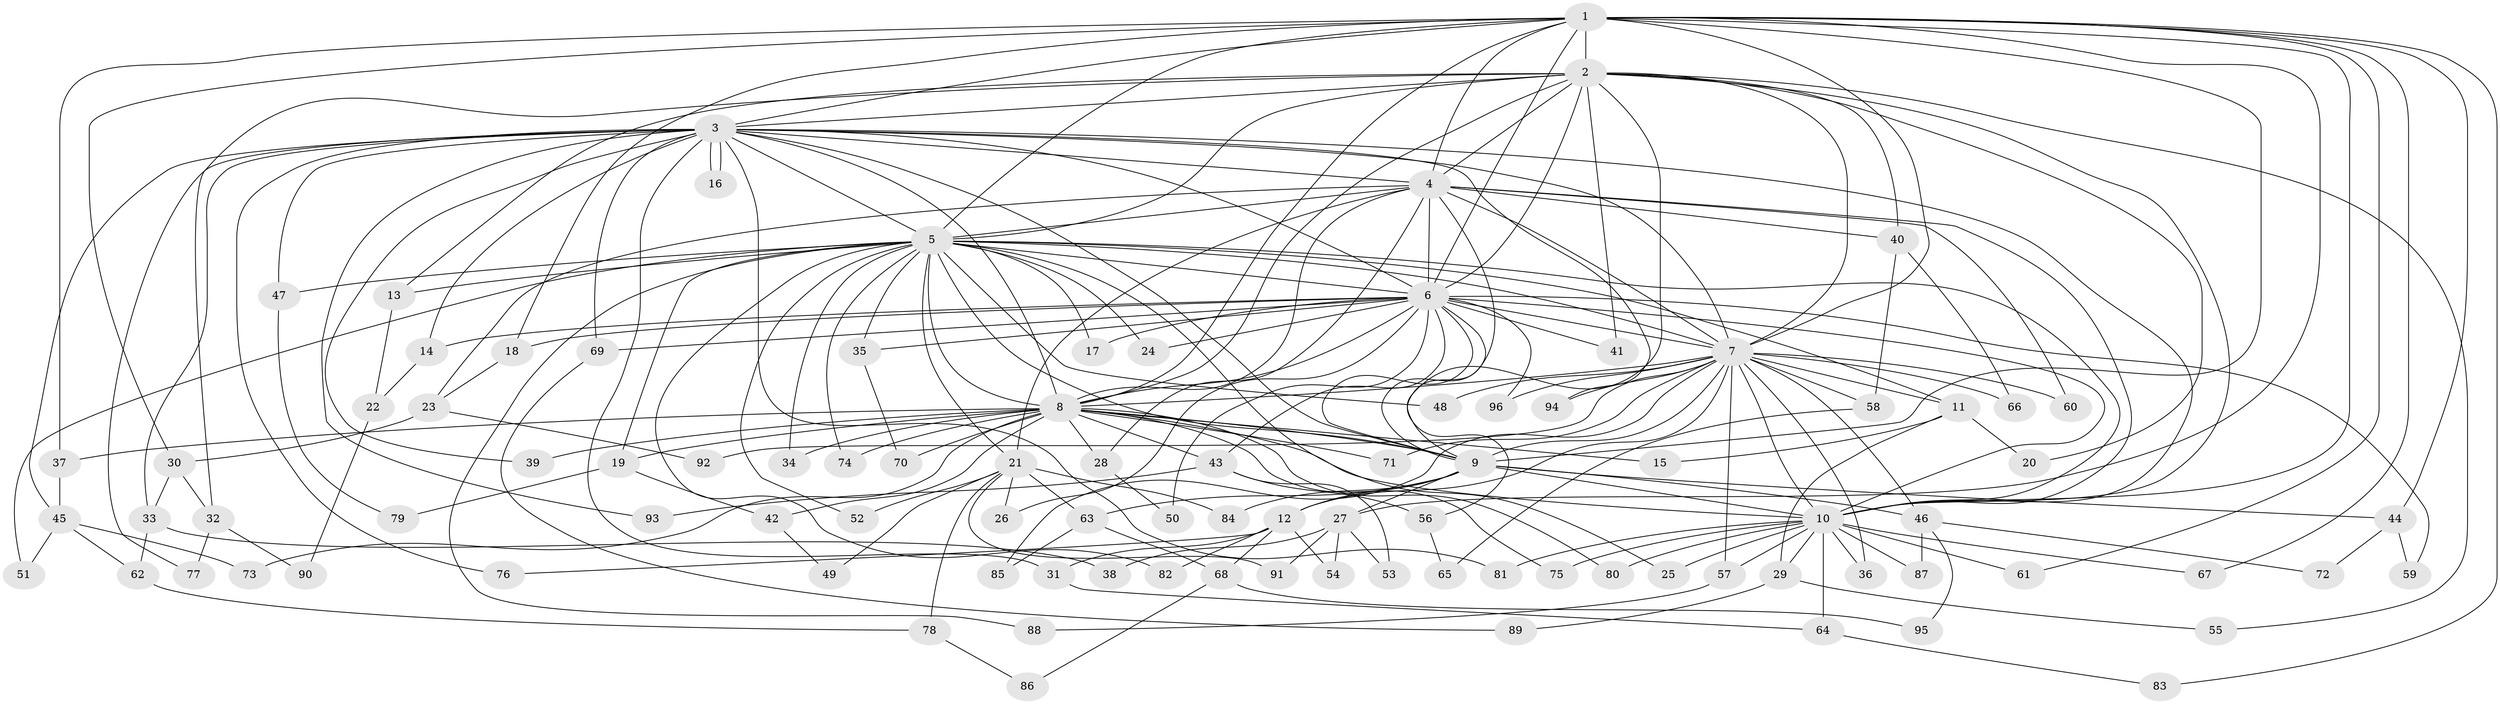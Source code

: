 // coarse degree distribution, {16: 0.013888888888888888, 17: 0.027777777777777776, 22: 0.027777777777777776, 13: 0.013888888888888888, 24: 0.013888888888888888, 19: 0.013888888888888888, 23: 0.013888888888888888, 14: 0.013888888888888888, 5: 0.05555555555555555, 7: 0.013888888888888888, 3: 0.20833333333333334, 2: 0.4583333333333333, 4: 0.09722222222222222, 9: 0.013888888888888888, 6: 0.013888888888888888}
// Generated by graph-tools (version 1.1) at 2025/23/03/03/25 07:23:45]
// undirected, 96 vertices, 217 edges
graph export_dot {
graph [start="1"]
  node [color=gray90,style=filled];
  1;
  2;
  3;
  4;
  5;
  6;
  7;
  8;
  9;
  10;
  11;
  12;
  13;
  14;
  15;
  16;
  17;
  18;
  19;
  20;
  21;
  22;
  23;
  24;
  25;
  26;
  27;
  28;
  29;
  30;
  31;
  32;
  33;
  34;
  35;
  36;
  37;
  38;
  39;
  40;
  41;
  42;
  43;
  44;
  45;
  46;
  47;
  48;
  49;
  50;
  51;
  52;
  53;
  54;
  55;
  56;
  57;
  58;
  59;
  60;
  61;
  62;
  63;
  64;
  65;
  66;
  67;
  68;
  69;
  70;
  71;
  72;
  73;
  74;
  75;
  76;
  77;
  78;
  79;
  80;
  81;
  82;
  83;
  84;
  85;
  86;
  87;
  88;
  89;
  90;
  91;
  92;
  93;
  94;
  95;
  96;
  1 -- 2;
  1 -- 3;
  1 -- 4;
  1 -- 5;
  1 -- 6;
  1 -- 7;
  1 -- 8;
  1 -- 9;
  1 -- 10;
  1 -- 18;
  1 -- 27;
  1 -- 30;
  1 -- 37;
  1 -- 44;
  1 -- 61;
  1 -- 67;
  1 -- 83;
  2 -- 3;
  2 -- 4;
  2 -- 5;
  2 -- 6;
  2 -- 7;
  2 -- 8;
  2 -- 9;
  2 -- 10;
  2 -- 13;
  2 -- 20;
  2 -- 32;
  2 -- 40;
  2 -- 41;
  2 -- 55;
  3 -- 4;
  3 -- 5;
  3 -- 6;
  3 -- 7;
  3 -- 8;
  3 -- 9;
  3 -- 10;
  3 -- 14;
  3 -- 16;
  3 -- 16;
  3 -- 31;
  3 -- 33;
  3 -- 39;
  3 -- 45;
  3 -- 47;
  3 -- 69;
  3 -- 76;
  3 -- 77;
  3 -- 81;
  3 -- 93;
  3 -- 94;
  4 -- 5;
  4 -- 6;
  4 -- 7;
  4 -- 8;
  4 -- 9;
  4 -- 10;
  4 -- 21;
  4 -- 23;
  4 -- 28;
  4 -- 40;
  4 -- 60;
  5 -- 6;
  5 -- 7;
  5 -- 8;
  5 -- 9;
  5 -- 10;
  5 -- 11;
  5 -- 13;
  5 -- 17;
  5 -- 19;
  5 -- 21;
  5 -- 24;
  5 -- 25;
  5 -- 34;
  5 -- 35;
  5 -- 47;
  5 -- 48;
  5 -- 51;
  5 -- 52;
  5 -- 74;
  5 -- 82;
  5 -- 88;
  6 -- 7;
  6 -- 8;
  6 -- 9;
  6 -- 10;
  6 -- 14;
  6 -- 17;
  6 -- 18;
  6 -- 24;
  6 -- 26;
  6 -- 35;
  6 -- 41;
  6 -- 43;
  6 -- 50;
  6 -- 56;
  6 -- 59;
  6 -- 69;
  6 -- 96;
  7 -- 8;
  7 -- 9;
  7 -- 10;
  7 -- 11;
  7 -- 12;
  7 -- 36;
  7 -- 46;
  7 -- 48;
  7 -- 57;
  7 -- 58;
  7 -- 60;
  7 -- 66;
  7 -- 71;
  7 -- 85;
  7 -- 92;
  7 -- 94;
  7 -- 96;
  8 -- 9;
  8 -- 10;
  8 -- 15;
  8 -- 19;
  8 -- 28;
  8 -- 34;
  8 -- 37;
  8 -- 39;
  8 -- 42;
  8 -- 43;
  8 -- 70;
  8 -- 71;
  8 -- 73;
  8 -- 74;
  8 -- 75;
  8 -- 80;
  9 -- 10;
  9 -- 12;
  9 -- 27;
  9 -- 44;
  9 -- 46;
  9 -- 63;
  9 -- 84;
  10 -- 25;
  10 -- 29;
  10 -- 36;
  10 -- 57;
  10 -- 61;
  10 -- 64;
  10 -- 67;
  10 -- 75;
  10 -- 80;
  10 -- 81;
  10 -- 87;
  11 -- 15;
  11 -- 20;
  11 -- 29;
  12 -- 31;
  12 -- 54;
  12 -- 68;
  12 -- 76;
  12 -- 82;
  13 -- 22;
  14 -- 22;
  18 -- 23;
  19 -- 42;
  19 -- 79;
  21 -- 26;
  21 -- 49;
  21 -- 52;
  21 -- 63;
  21 -- 78;
  21 -- 84;
  21 -- 91;
  22 -- 90;
  23 -- 30;
  23 -- 92;
  27 -- 38;
  27 -- 53;
  27 -- 54;
  27 -- 91;
  28 -- 50;
  29 -- 55;
  29 -- 89;
  30 -- 32;
  30 -- 33;
  31 -- 64;
  32 -- 77;
  32 -- 90;
  33 -- 38;
  33 -- 62;
  35 -- 70;
  37 -- 45;
  40 -- 58;
  40 -- 66;
  42 -- 49;
  43 -- 53;
  43 -- 56;
  43 -- 93;
  44 -- 59;
  44 -- 72;
  45 -- 51;
  45 -- 62;
  45 -- 73;
  46 -- 72;
  46 -- 87;
  46 -- 95;
  47 -- 79;
  56 -- 65;
  57 -- 88;
  58 -- 65;
  62 -- 78;
  63 -- 68;
  63 -- 85;
  64 -- 83;
  68 -- 86;
  68 -- 95;
  69 -- 89;
  78 -- 86;
}
